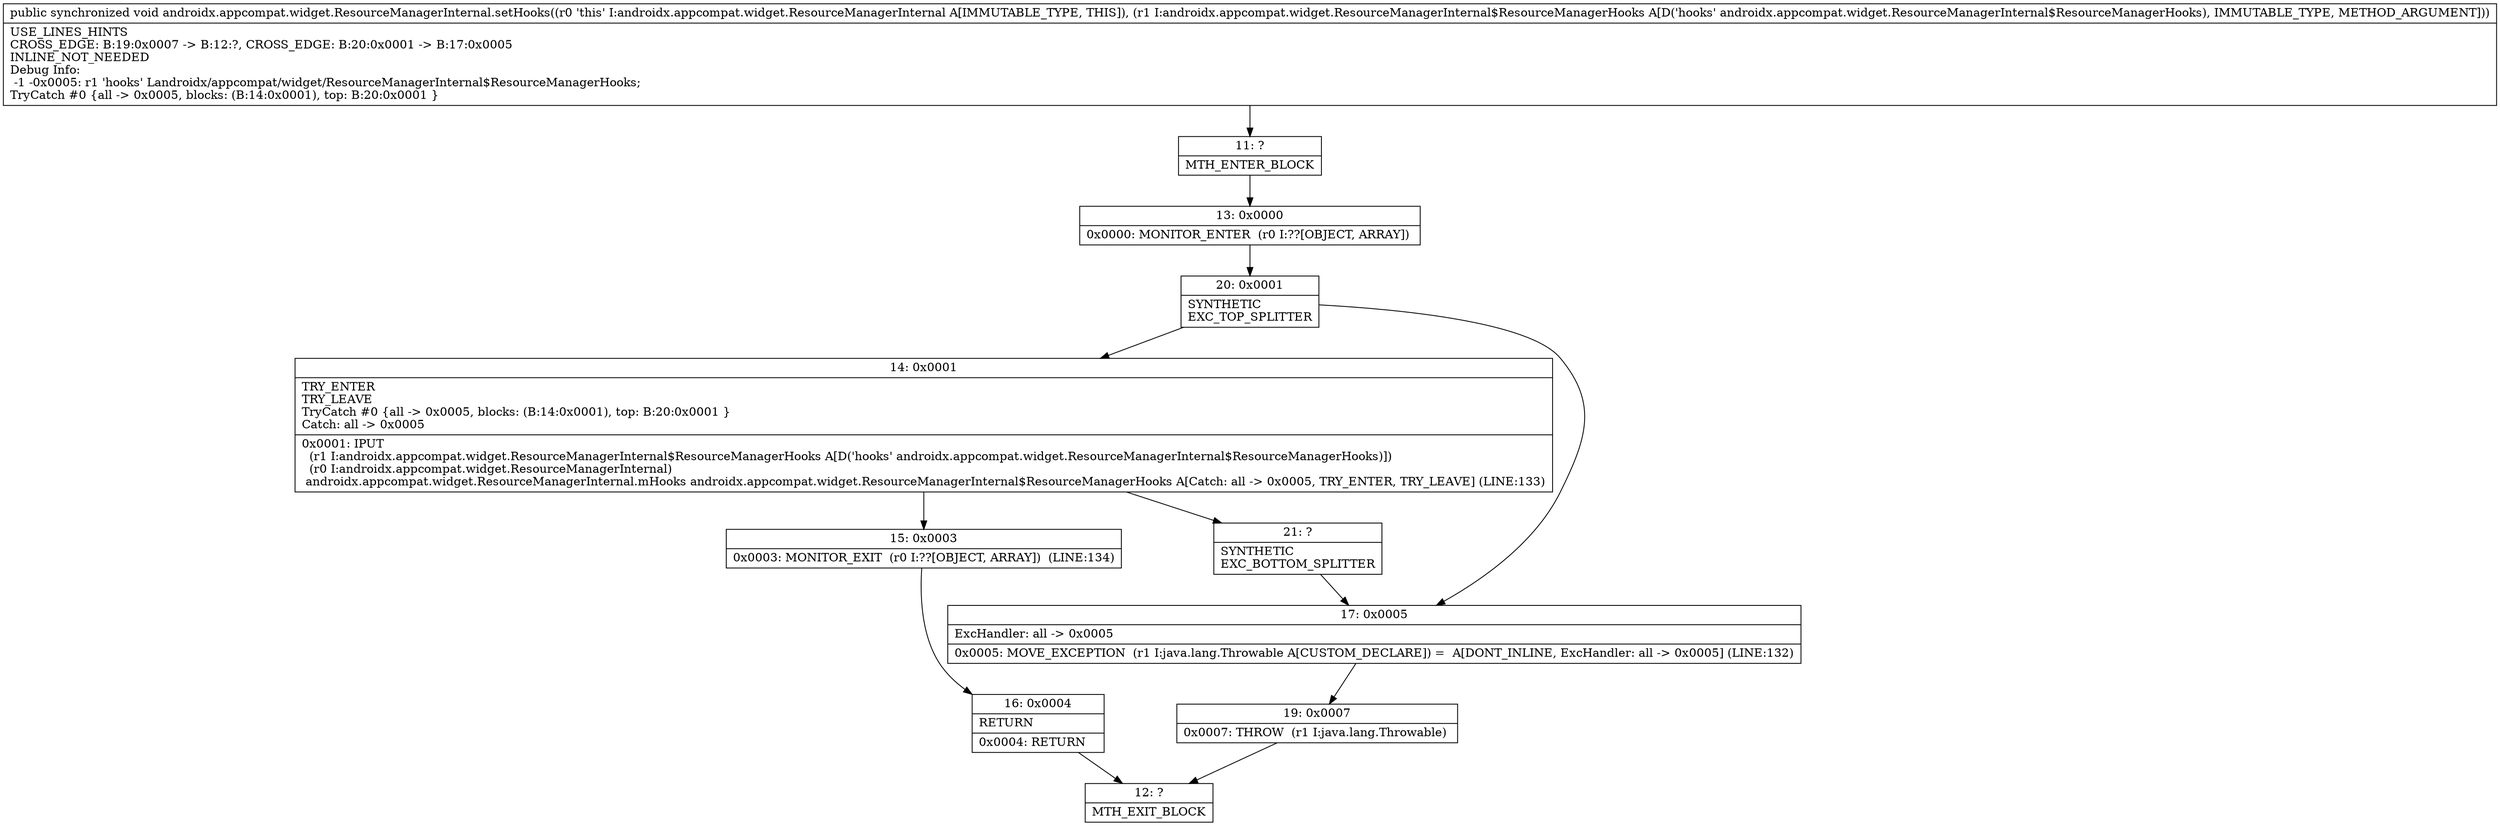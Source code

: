 digraph "CFG forandroidx.appcompat.widget.ResourceManagerInternal.setHooks(Landroidx\/appcompat\/widget\/ResourceManagerInternal$ResourceManagerHooks;)V" {
Node_11 [shape=record,label="{11\:\ ?|MTH_ENTER_BLOCK\l}"];
Node_13 [shape=record,label="{13\:\ 0x0000|0x0000: MONITOR_ENTER  (r0 I:??[OBJECT, ARRAY]) \l}"];
Node_20 [shape=record,label="{20\:\ 0x0001|SYNTHETIC\lEXC_TOP_SPLITTER\l}"];
Node_14 [shape=record,label="{14\:\ 0x0001|TRY_ENTER\lTRY_LEAVE\lTryCatch #0 \{all \-\> 0x0005, blocks: (B:14:0x0001), top: B:20:0x0001 \}\lCatch: all \-\> 0x0005\l|0x0001: IPUT  \l  (r1 I:androidx.appcompat.widget.ResourceManagerInternal$ResourceManagerHooks A[D('hooks' androidx.appcompat.widget.ResourceManagerInternal$ResourceManagerHooks)])\l  (r0 I:androidx.appcompat.widget.ResourceManagerInternal)\l androidx.appcompat.widget.ResourceManagerInternal.mHooks androidx.appcompat.widget.ResourceManagerInternal$ResourceManagerHooks A[Catch: all \-\> 0x0005, TRY_ENTER, TRY_LEAVE] (LINE:133)\l}"];
Node_15 [shape=record,label="{15\:\ 0x0003|0x0003: MONITOR_EXIT  (r0 I:??[OBJECT, ARRAY])  (LINE:134)\l}"];
Node_16 [shape=record,label="{16\:\ 0x0004|RETURN\l|0x0004: RETURN   \l}"];
Node_12 [shape=record,label="{12\:\ ?|MTH_EXIT_BLOCK\l}"];
Node_21 [shape=record,label="{21\:\ ?|SYNTHETIC\lEXC_BOTTOM_SPLITTER\l}"];
Node_17 [shape=record,label="{17\:\ 0x0005|ExcHandler: all \-\> 0x0005\l|0x0005: MOVE_EXCEPTION  (r1 I:java.lang.Throwable A[CUSTOM_DECLARE]) =  A[DONT_INLINE, ExcHandler: all \-\> 0x0005] (LINE:132)\l}"];
Node_19 [shape=record,label="{19\:\ 0x0007|0x0007: THROW  (r1 I:java.lang.Throwable) \l}"];
MethodNode[shape=record,label="{public synchronized void androidx.appcompat.widget.ResourceManagerInternal.setHooks((r0 'this' I:androidx.appcompat.widget.ResourceManagerInternal A[IMMUTABLE_TYPE, THIS]), (r1 I:androidx.appcompat.widget.ResourceManagerInternal$ResourceManagerHooks A[D('hooks' androidx.appcompat.widget.ResourceManagerInternal$ResourceManagerHooks), IMMUTABLE_TYPE, METHOD_ARGUMENT]))  | USE_LINES_HINTS\lCROSS_EDGE: B:19:0x0007 \-\> B:12:?, CROSS_EDGE: B:20:0x0001 \-\> B:17:0x0005\lINLINE_NOT_NEEDED\lDebug Info:\l  \-1 \-0x0005: r1 'hooks' Landroidx\/appcompat\/widget\/ResourceManagerInternal$ResourceManagerHooks;\lTryCatch #0 \{all \-\> 0x0005, blocks: (B:14:0x0001), top: B:20:0x0001 \}\l}"];
MethodNode -> Node_11;Node_11 -> Node_13;
Node_13 -> Node_20;
Node_20 -> Node_14;
Node_20 -> Node_17;
Node_14 -> Node_15;
Node_14 -> Node_21;
Node_15 -> Node_16;
Node_16 -> Node_12;
Node_21 -> Node_17;
Node_17 -> Node_19;
Node_19 -> Node_12;
}

